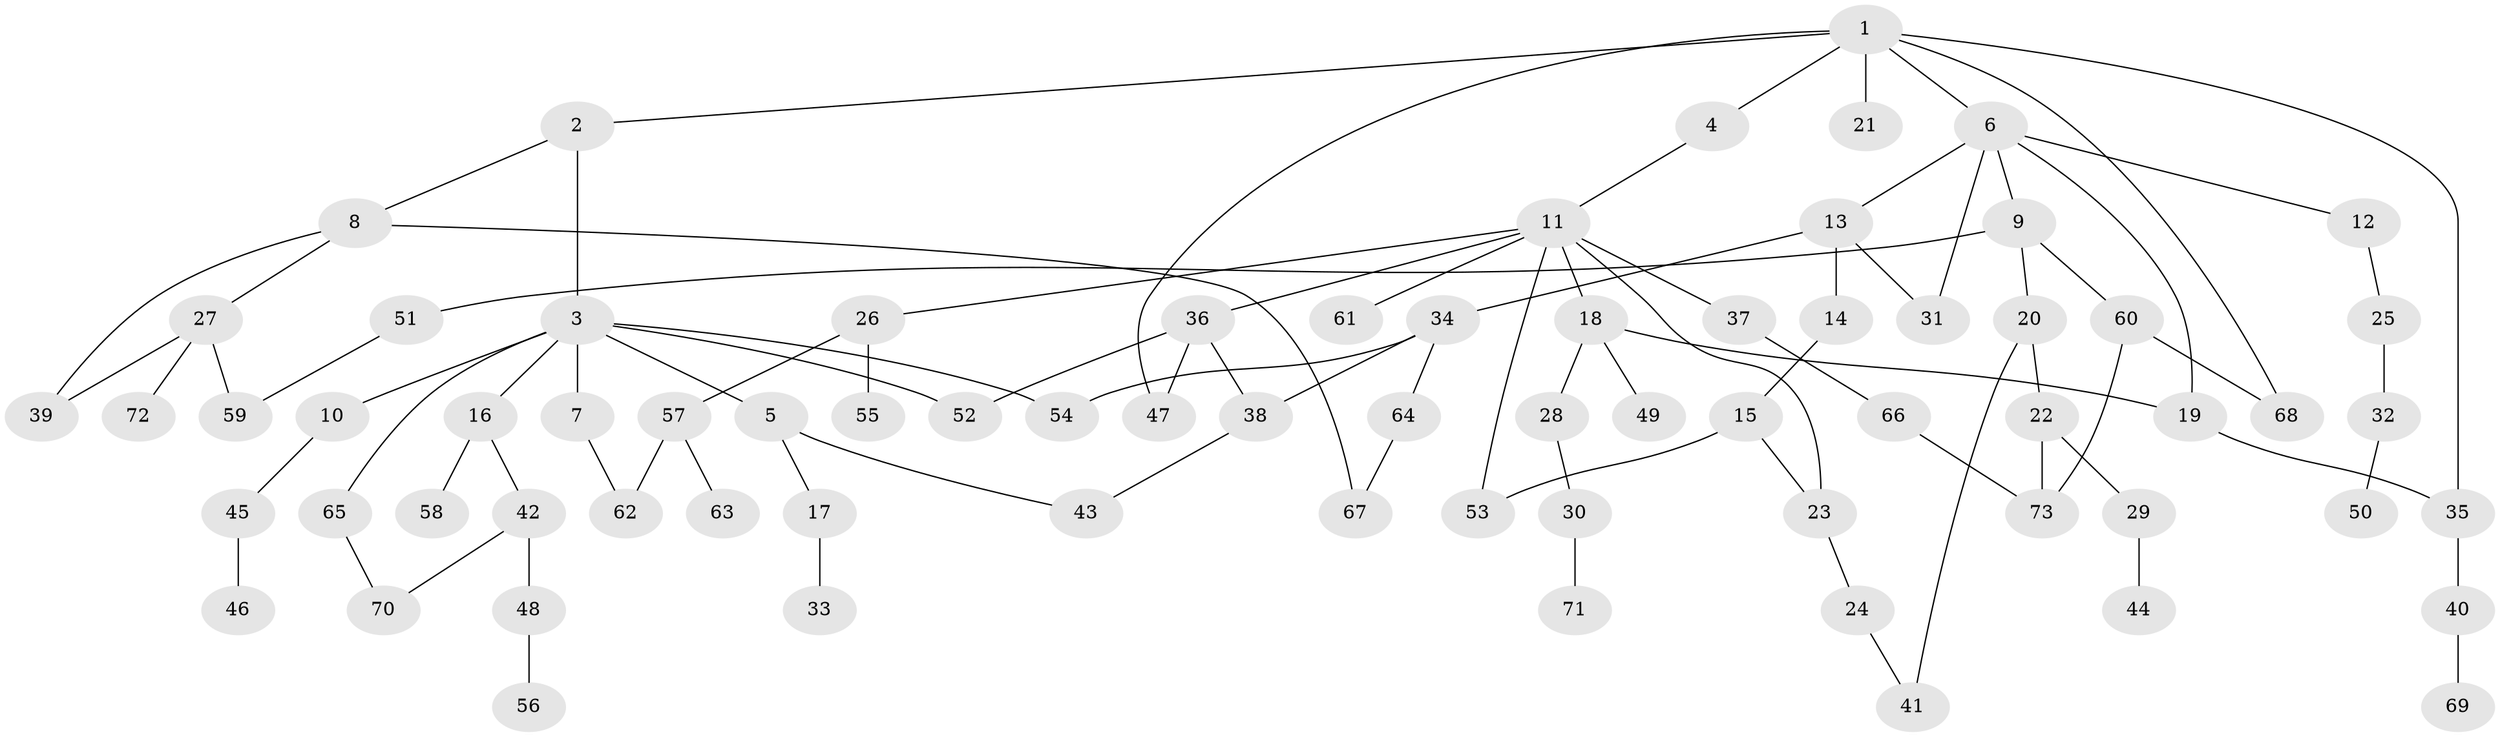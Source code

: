 // original degree distribution, {7: 0.0196078431372549, 3: 0.24509803921568626, 9: 0.00980392156862745, 4: 0.08823529411764706, 5: 0.0196078431372549, 8: 0.00980392156862745, 2: 0.27450980392156865, 1: 0.3333333333333333}
// Generated by graph-tools (version 1.1) at 2025/48/03/04/25 22:48:47]
// undirected, 73 vertices, 91 edges
graph export_dot {
  node [color=gray90,style=filled];
  1;
  2;
  3;
  4;
  5;
  6;
  7;
  8;
  9;
  10;
  11;
  12;
  13;
  14;
  15;
  16;
  17;
  18;
  19;
  20;
  21;
  22;
  23;
  24;
  25;
  26;
  27;
  28;
  29;
  30;
  31;
  32;
  33;
  34;
  35;
  36;
  37;
  38;
  39;
  40;
  41;
  42;
  43;
  44;
  45;
  46;
  47;
  48;
  49;
  50;
  51;
  52;
  53;
  54;
  55;
  56;
  57;
  58;
  59;
  60;
  61;
  62;
  63;
  64;
  65;
  66;
  67;
  68;
  69;
  70;
  71;
  72;
  73;
  1 -- 2 [weight=1.0];
  1 -- 4 [weight=1.0];
  1 -- 6 [weight=1.0];
  1 -- 21 [weight=1.0];
  1 -- 35 [weight=1.0];
  1 -- 47 [weight=1.0];
  1 -- 68 [weight=1.0];
  2 -- 3 [weight=1.0];
  2 -- 8 [weight=1.0];
  3 -- 5 [weight=1.0];
  3 -- 7 [weight=1.0];
  3 -- 10 [weight=1.0];
  3 -- 16 [weight=1.0];
  3 -- 52 [weight=1.0];
  3 -- 54 [weight=1.0];
  3 -- 65 [weight=1.0];
  4 -- 11 [weight=1.0];
  5 -- 17 [weight=1.0];
  5 -- 43 [weight=1.0];
  6 -- 9 [weight=1.0];
  6 -- 12 [weight=1.0];
  6 -- 13 [weight=1.0];
  6 -- 19 [weight=1.0];
  6 -- 31 [weight=1.0];
  7 -- 62 [weight=1.0];
  8 -- 27 [weight=1.0];
  8 -- 39 [weight=1.0];
  8 -- 67 [weight=1.0];
  9 -- 20 [weight=1.0];
  9 -- 51 [weight=1.0];
  9 -- 60 [weight=1.0];
  10 -- 45 [weight=1.0];
  11 -- 18 [weight=1.0];
  11 -- 23 [weight=1.0];
  11 -- 26 [weight=1.0];
  11 -- 36 [weight=1.0];
  11 -- 37 [weight=1.0];
  11 -- 53 [weight=1.0];
  11 -- 61 [weight=1.0];
  12 -- 25 [weight=1.0];
  13 -- 14 [weight=2.0];
  13 -- 31 [weight=1.0];
  13 -- 34 [weight=1.0];
  14 -- 15 [weight=1.0];
  15 -- 23 [weight=1.0];
  15 -- 53 [weight=1.0];
  16 -- 42 [weight=1.0];
  16 -- 58 [weight=1.0];
  17 -- 33 [weight=1.0];
  18 -- 19 [weight=1.0];
  18 -- 28 [weight=1.0];
  18 -- 49 [weight=1.0];
  19 -- 35 [weight=1.0];
  20 -- 22 [weight=1.0];
  20 -- 41 [weight=1.0];
  22 -- 29 [weight=1.0];
  22 -- 73 [weight=1.0];
  23 -- 24 [weight=1.0];
  24 -- 41 [weight=1.0];
  25 -- 32 [weight=1.0];
  26 -- 55 [weight=1.0];
  26 -- 57 [weight=1.0];
  27 -- 39 [weight=1.0];
  27 -- 59 [weight=1.0];
  27 -- 72 [weight=1.0];
  28 -- 30 [weight=1.0];
  29 -- 44 [weight=1.0];
  30 -- 71 [weight=1.0];
  32 -- 50 [weight=1.0];
  34 -- 38 [weight=1.0];
  34 -- 54 [weight=1.0];
  34 -- 64 [weight=1.0];
  35 -- 40 [weight=1.0];
  36 -- 38 [weight=1.0];
  36 -- 47 [weight=1.0];
  36 -- 52 [weight=1.0];
  37 -- 66 [weight=1.0];
  38 -- 43 [weight=1.0];
  40 -- 69 [weight=1.0];
  42 -- 48 [weight=1.0];
  42 -- 70 [weight=1.0];
  45 -- 46 [weight=1.0];
  48 -- 56 [weight=1.0];
  51 -- 59 [weight=1.0];
  57 -- 62 [weight=1.0];
  57 -- 63 [weight=1.0];
  60 -- 68 [weight=1.0];
  60 -- 73 [weight=1.0];
  64 -- 67 [weight=1.0];
  65 -- 70 [weight=1.0];
  66 -- 73 [weight=1.0];
}
